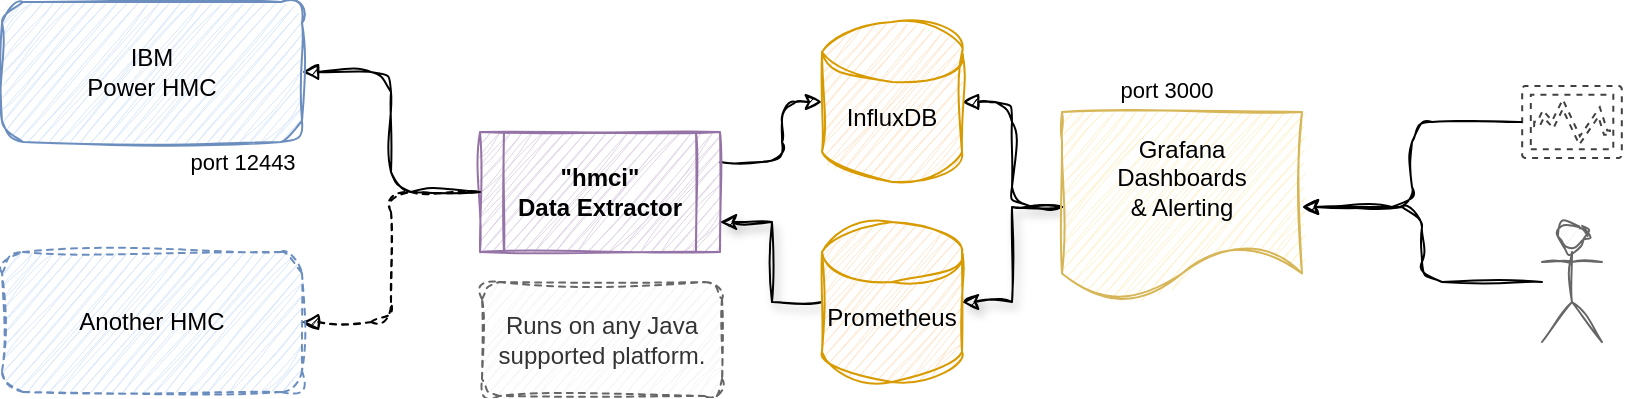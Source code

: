 <mxfile version="24.7.17">
  <diagram id="a7nnNqAxPxhrp0sOKCIs" name="Page-1">
    <mxGraphModel dx="1523" dy="1066" grid="1" gridSize="10" guides="1" tooltips="1" connect="1" arrows="1" fold="1" page="1" pageScale="1" pageWidth="1169" pageHeight="827" background="#FFFFFF" math="0" shadow="0">
      <root>
        <mxCell id="0" />
        <mxCell id="1" parent="0" />
        <mxCell id="eK-2ea2avwDUNnB4NnFu-4" style="edgeStyle=orthogonalEdgeStyle;rounded=1;orthogonalLoop=1;jettySize=auto;html=1;sketch=1;endArrow=none;endFill=0;startArrow=block;startFill=1;curveFitting=1;jiggle=2;strokeColor=#000000;" parent="1" source="eK-2ea2avwDUNnB4NnFu-1" target="eK-2ea2avwDUNnB4NnFu-3" edge="1">
          <mxGeometry relative="1" as="geometry" />
        </mxCell>
        <mxCell id="eK-2ea2avwDUNnB4NnFu-1" value="&lt;br&gt;InfluxDB" style="shape=cylinder2;whiteSpace=wrap;html=1;boundedLbl=1;backgroundOutline=1;size=15;fillColor=#ffe6cc;strokeColor=#d79b00;sketch=1;curveFitting=1;jiggle=2;fontColor=#000000;" parent="1" vertex="1">
          <mxGeometry x="450" y="30" width="70" height="80" as="geometry" />
        </mxCell>
        <mxCell id="eK-2ea2avwDUNnB4NnFu-5" style="edgeStyle=orthogonalEdgeStyle;rounded=1;orthogonalLoop=1;jettySize=auto;html=1;sketch=1;curveFitting=1;jiggle=2;strokeColor=#000000;" parent="1" source="eK-2ea2avwDUNnB4NnFu-2" target="eK-2ea2avwDUNnB4NnFu-1" edge="1">
          <mxGeometry relative="1" as="geometry">
            <Array as="points">
              <mxPoint x="430" y="100" />
              <mxPoint x="430" y="70" />
            </Array>
          </mxGeometry>
        </mxCell>
        <mxCell id="eK-2ea2avwDUNnB4NnFu-2" value="&lt;div&gt;&lt;b&gt;&quot;hmci&quot;&lt;/b&gt;&lt;/div&gt;&lt;div&gt;&lt;b&gt;Data Extractor&lt;/b&gt;&lt;/div&gt;" style="shape=process;whiteSpace=wrap;html=1;backgroundOutline=1;fillColor=#e1d5e7;strokeColor=#9673a6;shadow=0;glass=0;rounded=0;gradientColor=none;sketch=1;curveFitting=1;jiggle=2;labelBackgroundColor=none;labelBorderColor=none;fontColor=#000000;" parent="1" vertex="1">
          <mxGeometry x="279" y="85" width="120" height="60" as="geometry" />
        </mxCell>
        <mxCell id="3YrsEO89lPjwvoBTPvgl-14" style="edgeStyle=orthogonalEdgeStyle;shape=connector;rounded=0;sketch=1;jiggle=2;curveFitting=1;orthogonalLoop=1;jettySize=auto;html=1;shadow=1;align=center;verticalAlign=middle;fontFamily=Helvetica;fontSize=11;fontColor=default;labelBackgroundColor=default;endArrow=classic;strokeColor=#000000;" edge="1" parent="1" source="eK-2ea2avwDUNnB4NnFu-3" target="3YrsEO89lPjwvoBTPvgl-11">
          <mxGeometry relative="1" as="geometry" />
        </mxCell>
        <mxCell id="eK-2ea2avwDUNnB4NnFu-3" value="&lt;div&gt;Grafana&lt;/div&gt;&lt;div&gt;Dashboards&lt;/div&gt;&lt;div&gt;&amp;amp; Alerting&lt;br&gt;&lt;/div&gt;" style="shape=document;whiteSpace=wrap;html=1;boundedLbl=1;fillColor=#fff2cc;strokeColor=#d6b656;sketch=1;curveFitting=1;jiggle=2;fontColor=#000000;" parent="1" vertex="1">
          <mxGeometry x="570" y="75" width="120" height="95" as="geometry" />
        </mxCell>
        <mxCell id="eK-2ea2avwDUNnB4NnFu-7" style="edgeStyle=orthogonalEdgeStyle;rounded=1;orthogonalLoop=1;jettySize=auto;html=1;sketch=1;startArrow=block;startFill=1;endArrow=none;endFill=0;curveFitting=1;jiggle=2;strokeColor=#000000;" parent="1" source="eK-2ea2avwDUNnB4NnFu-6" target="eK-2ea2avwDUNnB4NnFu-2" edge="1">
          <mxGeometry relative="1" as="geometry" />
        </mxCell>
        <mxCell id="3" value="port 12443" style="edgeLabel;html=1;align=center;verticalAlign=middle;resizable=0;points=[];sketch=1;curveFitting=1;jiggle=2;fontColor=#000000;labelBackgroundColor=none;" parent="eK-2ea2avwDUNnB4NnFu-7" vertex="1" connectable="0">
          <mxGeometry x="-0.463" y="-3" relative="1" as="geometry">
            <mxPoint x="-70" y="42" as="offset" />
          </mxGeometry>
        </mxCell>
        <mxCell id="eK-2ea2avwDUNnB4NnFu-6" value="&lt;div&gt;IBM&lt;br&gt;&lt;/div&gt;&lt;div&gt;Power HMC&lt;/div&gt;" style="rounded=1;whiteSpace=wrap;html=1;fillColor=#dae8fc;strokeColor=#6c8ebf;sketch=1;curveFitting=1;jiggle=2;fontColor=#000000;" parent="1" vertex="1">
          <mxGeometry x="40" y="20" width="150" height="70" as="geometry" />
        </mxCell>
        <mxCell id="eK-2ea2avwDUNnB4NnFu-9" style="edgeStyle=orthogonalEdgeStyle;rounded=1;orthogonalLoop=1;jettySize=auto;html=1;dashed=1;sketch=1;startArrow=block;startFill=1;endArrow=none;endFill=0;curveFitting=1;jiggle=2;strokeColor=#000000;" parent="1" source="eK-2ea2avwDUNnB4NnFu-8" target="eK-2ea2avwDUNnB4NnFu-2" edge="1">
          <mxGeometry relative="1" as="geometry" />
        </mxCell>
        <mxCell id="eK-2ea2avwDUNnB4NnFu-8" value="&lt;div&gt;Another HMC&lt;/div&gt;" style="rounded=1;whiteSpace=wrap;html=1;strokeColor=#6c8ebf;dashed=1;fillColor=#dae8fc;sketch=1;curveFitting=1;jiggle=2;fontColor=#000000;" parent="1" vertex="1">
          <mxGeometry x="40" y="145" width="150" height="70" as="geometry" />
        </mxCell>
        <mxCell id="il_gvp9eyNAKFmqyvHfq-3" value="&lt;div&gt;&lt;span style=&quot;background-color: initial;&quot;&gt;Runs on any Java supported platform.&lt;/span&gt;&lt;br&gt;&lt;/div&gt;" style="rounded=1;whiteSpace=wrap;html=1;dashed=1;sketch=1;curveFitting=1;jiggle=2;fillColor=#f5f5f5;fontColor=#333333;strokeColor=#666666;" parent="1" vertex="1">
          <mxGeometry x="280" y="160" width="120" height="57" as="geometry" />
        </mxCell>
        <mxCell id="5" value="port 3000" style="edgeLabel;html=1;align=center;verticalAlign=middle;resizable=0;points=[];sketch=1;curveFitting=1;jiggle=2;labelBackgroundColor=none;fontColor=#000000;" parent="1" vertex="1" connectable="0">
          <mxGeometry x="500" y="80" as="geometry">
            <mxPoint x="122" y="-16" as="offset" />
          </mxGeometry>
        </mxCell>
        <mxCell id="8" style="edgeStyle=orthogonalEdgeStyle;rounded=1;orthogonalLoop=1;jettySize=auto;html=1;startArrow=none;startFill=0;endArrow=classic;endFill=1;strokeColor=#000000;sketch=1;curveFitting=1;jiggle=2;" parent="1" source="7" target="eK-2ea2avwDUNnB4NnFu-3" edge="1">
          <mxGeometry relative="1" as="geometry" />
        </mxCell>
        <mxCell id="7" value="" style="shape=umlActor;verticalLabelPosition=bottom;verticalAlign=top;html=1;outlineConnect=0;sketch=1;curveFitting=1;jiggle=2;fillColor=#f5f5f5;fontColor=#333333;strokeColor=#666666;" parent="1" vertex="1">
          <mxGeometry x="810" y="130" width="30" height="60" as="geometry" />
        </mxCell>
        <mxCell id="HuDfst_B4G-cJXnaIiwU-9" style="edgeStyle=orthogonalEdgeStyle;rounded=1;orthogonalLoop=1;jettySize=auto;html=1;sketch=1;exitX=0;exitY=0.5;exitDx=0;exitDy=0;exitPerimeter=0;curveFitting=1;jiggle=2;strokeColor=#000000;" parent="1" source="ELxNKaPeGcrwnc6_koLf-10" target="eK-2ea2avwDUNnB4NnFu-3" edge="1">
          <mxGeometry relative="1" as="geometry">
            <mxPoint x="795.5" y="80" as="sourcePoint" />
          </mxGeometry>
        </mxCell>
        <mxCell id="ELxNKaPeGcrwnc6_koLf-10" value="" style="aspect=fixed;pointerEvents=1;shadow=0;dashed=1;html=1;labelPosition=center;verticalLabelPosition=bottom;verticalAlign=top;align=center;shape=mxgraph.mscae.enterprise.performance_monitor;strokeWidth=1;opacity=75;" parent="1" vertex="1">
          <mxGeometry x="800" y="62" width="50" height="36" as="geometry" />
        </mxCell>
        <mxCell id="3YrsEO89lPjwvoBTPvgl-15" style="edgeStyle=orthogonalEdgeStyle;shape=connector;rounded=0;sketch=1;jiggle=2;curveFitting=1;orthogonalLoop=1;jettySize=auto;html=1;shadow=1;strokeColor=#000000;align=center;verticalAlign=middle;fontFamily=Helvetica;fontSize=11;fontColor=default;labelBackgroundColor=default;endArrow=classic;" edge="1" parent="1" source="3YrsEO89lPjwvoBTPvgl-11" target="eK-2ea2avwDUNnB4NnFu-2">
          <mxGeometry relative="1" as="geometry">
            <Array as="points">
              <mxPoint x="425" y="170" />
              <mxPoint x="425" y="130" />
            </Array>
          </mxGeometry>
        </mxCell>
        <mxCell id="3YrsEO89lPjwvoBTPvgl-11" value="&lt;div&gt;&lt;br&gt;&lt;/div&gt;Prometheus" style="shape=cylinder2;whiteSpace=wrap;html=1;boundedLbl=1;backgroundOutline=1;size=15;fillColor=#ffe6cc;strokeColor=#d79b00;sketch=1;curveFitting=1;jiggle=2;fontColor=#000000;" vertex="1" parent="1">
          <mxGeometry x="450" y="130" width="70" height="80" as="geometry" />
        </mxCell>
      </root>
    </mxGraphModel>
  </diagram>
</mxfile>
